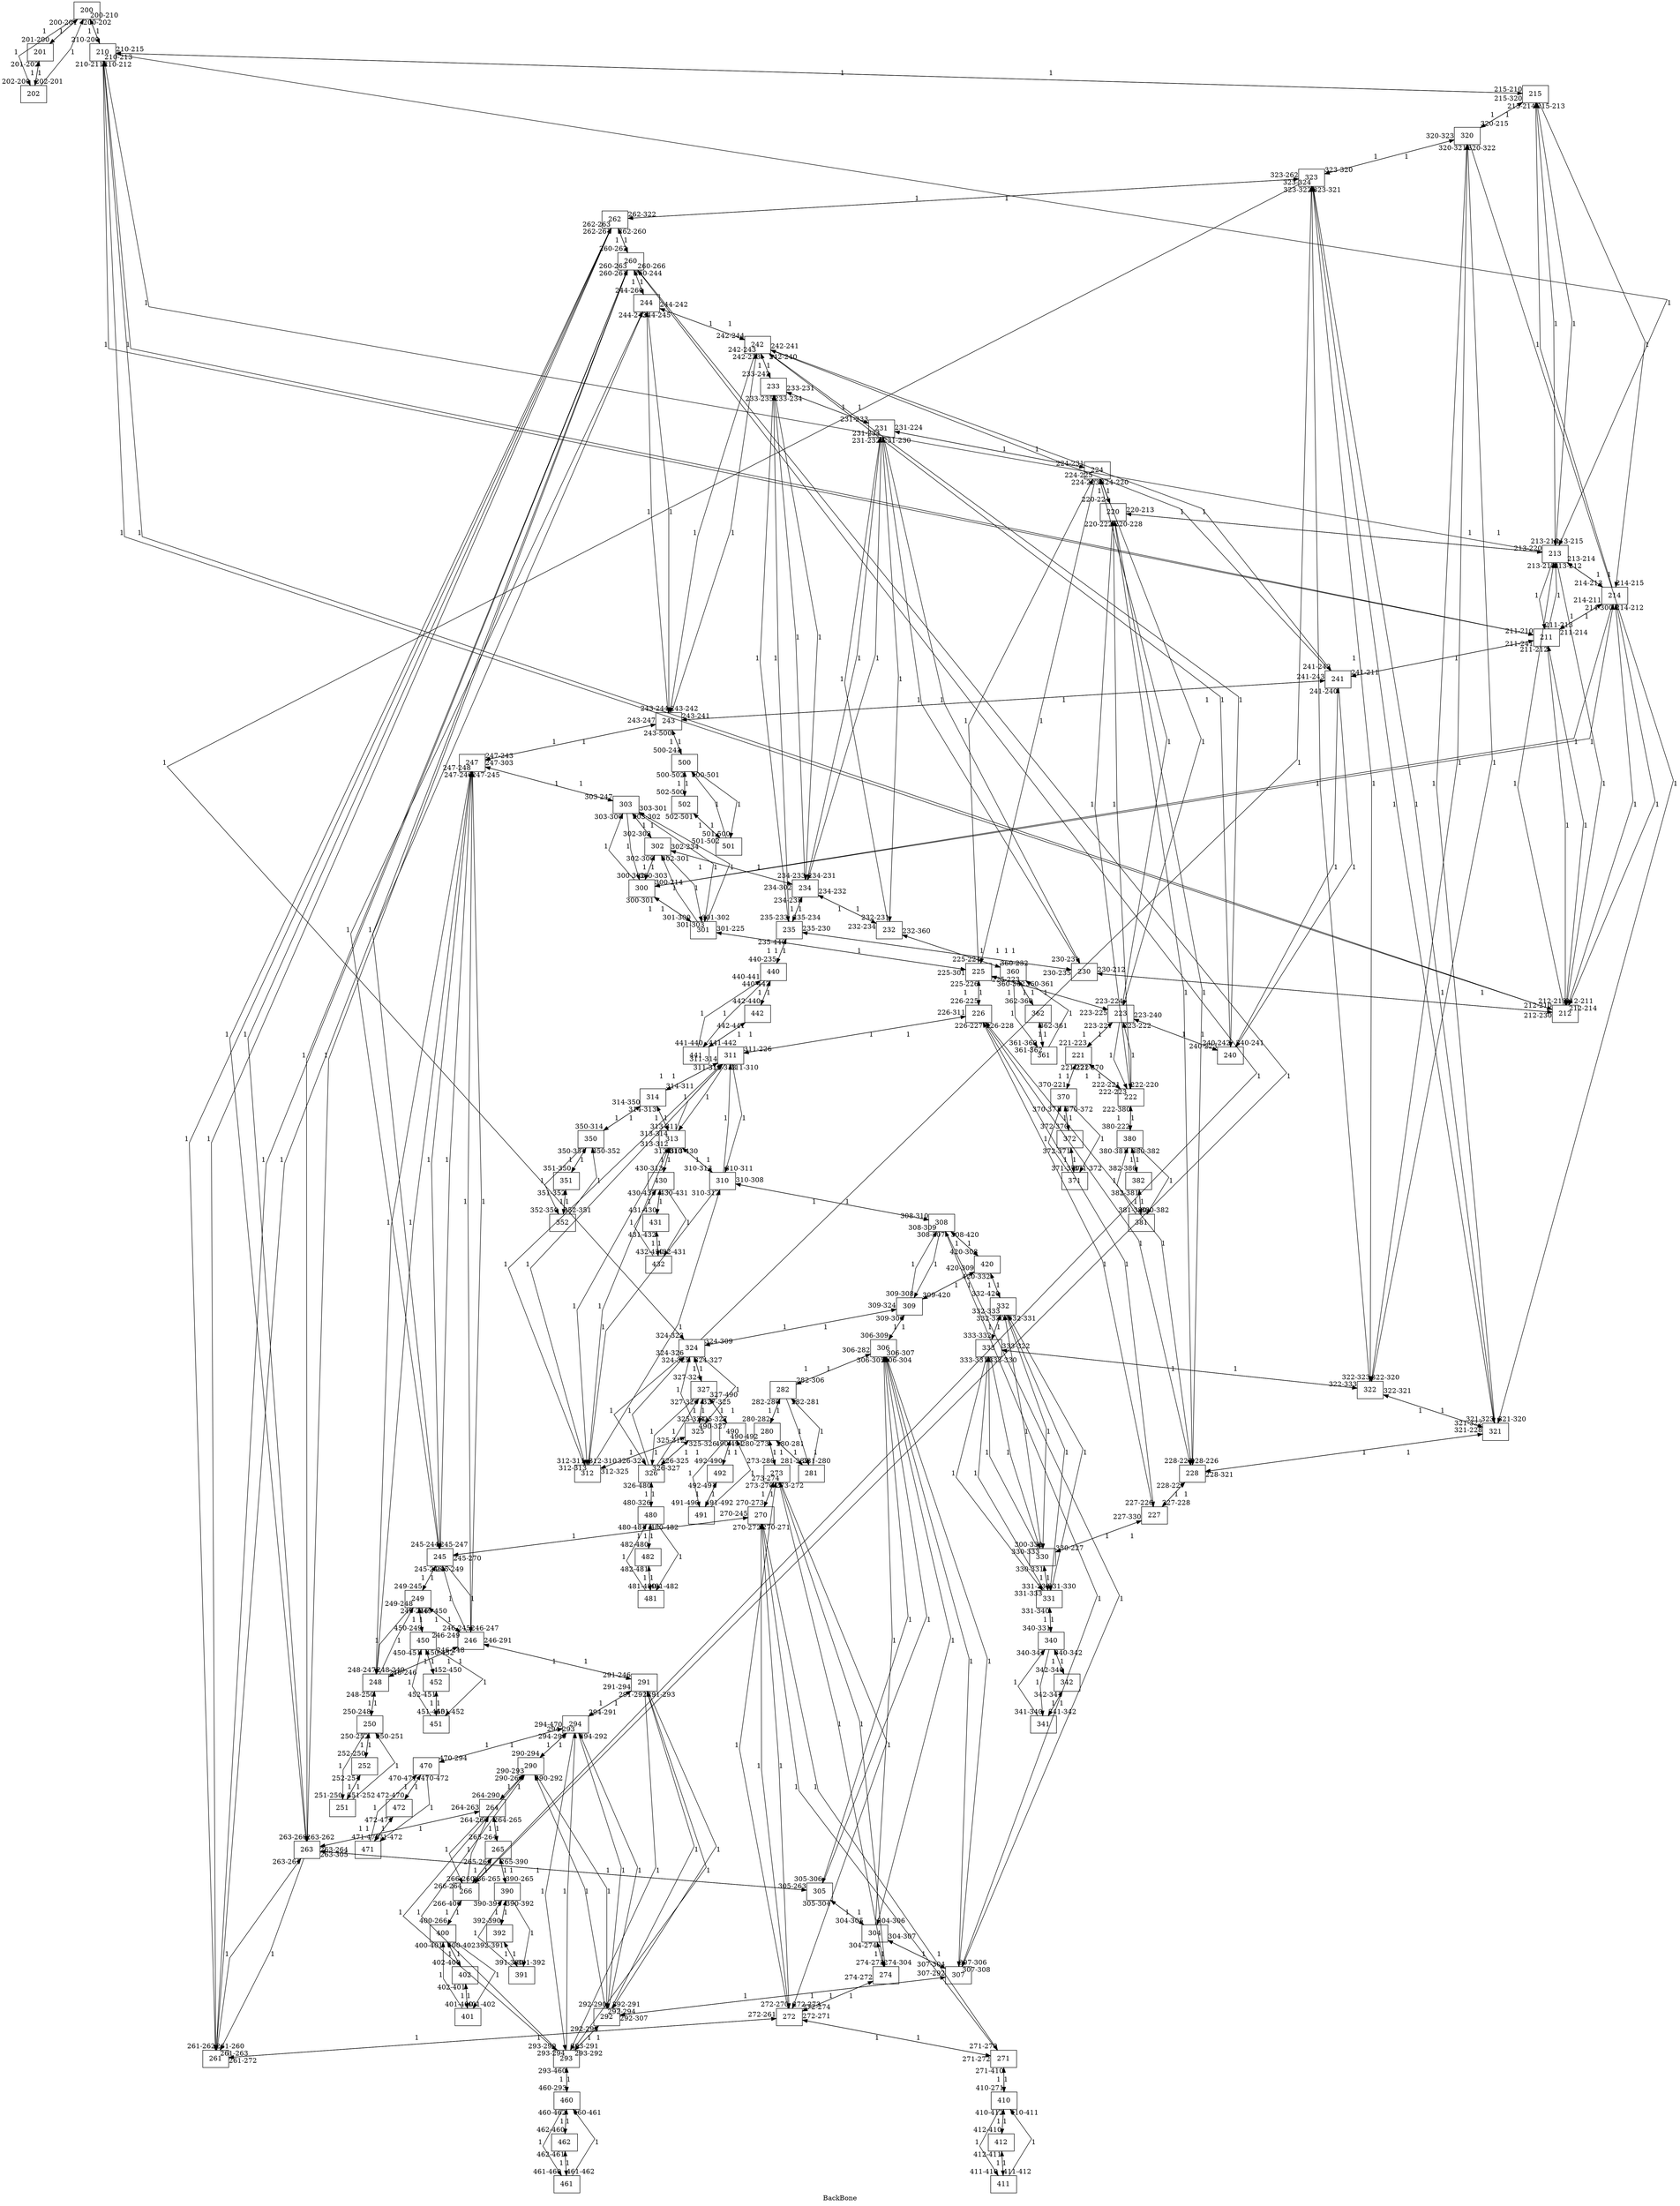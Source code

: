digraph Test {

	/*compound=true*/
	node [shape=box];
	edge [len=3];
	overlap = scale;
	splines = false;
	label = BackBone;
	//orientation = portrait;
	/*Instantiation of nodes, required to successfully calling .get_node_list() 		(pydot) */
	
	//Kiel
	200[group=V]; 201[group=A]; 202[group=A]; 
	//Hamburg
	210[group=V]; 211[group=A]; 212[group=A]; 213[group=A]; 214[group=A]; 215[group=A]; 
	//Hannover
	220[group=A]; 221[group=V]; 222[group=A]; 223[group=A]; 224[group=A]; 225[group=A]; 226[group=A]; 227[group=A]; 228[group=A]; 
	//Berlin
	230[group=A]; 231[group=V]; 232[group=A]; 233[group=A]; 234[group=A]; 235[group=A]; 
	//Leipzig
	240[group=A]; 241[group=V]; 242[group=A]; 243[group=A]; 244[group=A]; 245[group=A]; 246[group=A]; 247[group=A]; 248[group=A]; 249[group=A]; 
	//Dresden
	250[group=A]; 251[group=V]; 252[group=A]; 
	//München
	260[group=A]; 261[group=V]; 262[group=A]; 263[group=A]; 264[group=A]; 265[group=A]; 266[group=A]; 
	//Nürnberg
	270[group=A]; 271[group=V]; 272[group=A]; 273[group=A]; 274[group=A]; 
	//Ulm
	280[group=A]; 281[group=V]; 282[group=A];
	//Stuttgart
	290[group=A]; 291[group=V]; 292[group=A]; 293[group=A]; 294[group=A]; 
	//Frankfurt am Main
	300[group=A]; 301[group=V]; 302[group=A]; 303[group=A]; 
	420[group=A];// 421[group=A]; 242[group=A]; 
	//Köln
	310[group=A]; 311[group=V]; 312[group=A]; 
	//Essen
	320[group=A]; 321[group=V]; 322[group=A]; 323[group=A]; 324[group=A]; 325[group=A]; 326[group=A]; 327[group=A]; 
	//Bochum
	330[group=A]; 331[group=V]; 332[group=A]; 333[group=A]; 
	//Dortmund
	340[group=A]; 341[group=V]; 342[group=A];
	//Düsseldorf
	350[group=A]; 351[group=V]; 352[group=A]; 
	//Frankfurt/Oder
	360[group=A]; 361[group=V]; 362[group=A]; 
	//Wolfsburg
	370[group=A]; 371[group=V]; 372[group=A]; 
	//Magdeburg
	380[group=A]; 381[group=V]; 382[group=A]; 
	//Landshut
	390[group=A]; 391[group=V]; 392[group=A]; 
	//Augsburg
	400[group=A]; 401[group=V]; 402[group=A]; 
	//Regensburg
	410[group=A]; 411[group=V]; 412[group=A]; 
	//Bonn
	430[group=A]; 431[group=V]; 432[group=A]; 
	//Brandenburg
	440[group=A]; 441[group=V]; 442[group=A]; 
	//Chemnitz
	450[group=A]; 451[group=V]; 452[group=A]; 
	//LIL citys
	460[group=A]; 461[group=V]; 462[group=A]; 
	470[group=A]; 471[group=V]; 472[group=A]; 
	480[group=A]; 481[group=V]; 482[group=A]; 
	490[group=A]; 491[group=V]; 492[group=A]; 
	500[group=A]; 500[group=V]; 500[group=A]; 

	
//$%&	
	//Kiel
	200 -> 201	[label=1,headlabel="201-200" ,alias = 1,throughput=16,latency=4,delay=3,bandwidth = 10];
	200 -> 202	[label=1,headlabel="202-200" ,alias = 1,throughput=16,latency=4,delay=3,bandwidth = 10];
	200 -> 210	[label=1,headlabel="210-200" ,alias = 1,throughput=16,latency=4,delay=3,bandwidth = 10];
	201 -> 200	[label=1,headlabel="200-201" ,alias = 1,throughput=16,latency=4,delay=3,bandwidth = 10];
	201 -> 202	[label=1,headlabel="202-201" ,alias = 1,throughput=16,latency=4,delay=3,bandwidth = 10];
	202 -> 200	[label=1,headlabel="200-202" ,alias = 1,throughput=16,latency=4,delay=3,bandwidth = 10];
	202 -> 201	[label=1,headlabel="201-202" ,alias = 1,throughput=16,latency=4,delay=3,bandwidth = 10];
	
	//Hamburg
	210 -> 211	[label=1,headlabel="211-210" ,alias = 1,throughput=16,latency=4,delay=3,bandwidth = 10];
	210 -> 212	[label=1,headlabel="212-210" ,alias = 1,throughput=16,latency=4,delay=3,bandwidth = 10];
	210 -> 213	[label=1,headlabel="213-210" ,alias = 1,throughput=16,latency=4,delay=3,bandwidth = 10];
	210 -> 215	[label=1,headlabel="215-210" ,alias = 1,throughput=16,latency=4,delay=3,bandwidth = 10];
	210 -> 200	[label=1,headlabel="200-210" ,alias = 1,throughput=16,latency=4,delay=3,bandwidth = 10];
	211 -> 210	[label=1,headlabel="210-211" ,alias = 1,throughput=16,latency=4,delay=3,bandwidth = 10];
	211 -> 212	[label=1,headlabel="212-211" ,alias = 1,throughput=16,latency=4,delay=3,bandwidth = 10];
	211 -> 213	[label=1,headlabel="213-211" ,alias = 1,throughput=16,latency=4,delay=3,bandwidth = 10];
	211 -> 214	[label=1,headlabel="214-211" ,alias = 1,throughput=16,latency=4,delay=3,bandwidth = 10];
	211 -> 241 	[label=1,headlabel="241-211" ,alias = 1,throughput=16,latency=4,delay=3,bandwidth = 10];
	212 -> 210	[label=1,headlabel="210-212" ,alias = 1,throughput=16,latency=4,delay=3,bandwidth = 10];
	212 -> 211	[label=1,headlabel="211-212" ,alias = 1,throughput=16,latency=4,delay=3,bandwidth = 10];
	212 -> 213	[label=1,headlabel="213-212" ,alias = 1,throughput=16,latency=4,delay=3,bandwidth = 10];
	212 -> 214	[label=1,headlabel="214-212" ,alias = 1,throughput=16,latency=4,delay=3,bandwidth = 10];
	212 -> 230	[label=1,headlabel="230-212" ,alias = 1,throughput=16,latency=4,delay=3,bandwidth = 10];
	213 -> 210	[label=1,headlabel="210-213" ,alias = 1,throughput=16,latency=4,delay=3,bandwidth = 10];
	213 -> 211	[label=1,headlabel="211-213" ,alias = 1,throughput=16,latency=4,delay=3,bandwidth = 10];
	213 -> 212	[label=1,headlabel="212-213" ,alias = 1,throughput=16,latency=4,delay=3,bandwidth = 10];
	213 -> 214	[label=1,headlabel="214-213" ,alias = 1,throughput=16,latency=4,delay=3,bandwidth = 10];
	213 -> 215	[label=1,headlabel="215-213" ,alias = 1,throughput=16,latency=4,delay=3,bandwidth = 10];
	213 -> 220	[label=1,headlabel="220-213" ,alias = 1,throughput=16,latency=4,delay=3,bandwidth = 10];
	214 -> 211	[label=1,headlabel="211-214" ,alias = 1,throughput=16,latency=4,delay=3,bandwidth = 10];
	214 -> 212	[label=1,headlabel="212-214" ,alias = 1,throughput=16,latency=4,delay=3,bandwidth = 10];
	214 -> 213	[label=1,headlabel="213-214" ,alias = 1,throughput=16,latency=4,delay=3,bandwidth = 10];
	214 -> 215	[label=1,headlabel="215-214" ,alias = 1,throughput=16,latency=4,delay=3,bandwidth = 10];
	214 -> 300	[label=1,headlabel="300-214" ,alias = 1,throughput=16,latency=4,delay=3,bandwidth = 10];
	215 -> 210	[label=1,headlabel="210-215" ,alias = 1,throughput=16,latency=4,delay=3,bandwidth = 10];
	215 -> 213	[label=1,headlabel="213-215" ,alias = 1,throughput=16,latency=4,delay=3,bandwidth = 10];
	215 -> 214	[label=1,headlabel="214-215" ,alias = 1,throughput=16,latency=4,delay=3,bandwidth = 10];
	215 -> 320	[label=1,headlabel="320-215" ,alias = 1,throughput=16,latency=4,delay=3,bandwidth = 10];
	
	//Hannover
	220 -> 213	[label=1,headlabel="213-220" ,alias = 1,throughput=16,latency=4,delay=3,bandwidth = 10];
	220 -> 224	[label=1,headlabel="224-220" ,alias = 1,throughput=16,latency=4,delay=3,bandwidth = 10];
	220 -> 222	[label=1,headlabel="222-220" ,alias = 1,throughput=16,latency=4,delay=3,bandwidth = 10];
	220 -> 228	[label=1,headlabel="228-220" ,alias = 1,throughput=16,latency=4,delay=3,bandwidth = 10];
	221 -> 370	[label=1,headlabel="370-221" ,alias = 1,throughput=16,latency=4,delay=3,bandwidth = 10];
	221 -> 222	[label=1,headlabel="222-221" ,alias = 1,throughput=16,latency=4,delay=3,bandwidth = 10];
	221 -> 223	[label=1,headlabel="223-221" ,alias = 1,throughput=16,latency=4,delay=3,bandwidth = 10];
	222 -> 220	[label=1,headlabel="220-222" ,alias = 1,throughput=16,latency=4,delay=3,bandwidth = 10];
	222 -> 221	[label=1,headlabel="221-222" ,alias = 1,throughput=16,latency=4,delay=3,bandwidth = 10];
	222 -> 223	[label=1,headlabel="223-222" ,alias = 1,throughput=16,latency=4,delay=3,bandwidth = 10];
	222 -> 380	[label=1,headlabel="380-222" ,alias = 1,throughput=16,latency=4,delay=3,bandwidth = 10];
	223 -> 221	[label=1,headlabel="221-223" ,alias = 1,throughput=16,latency=4,delay=3,bandwidth = 10];
	223 -> 222	[label=1,headlabel="222-223" ,alias = 1,throughput=16,latency=4,delay=3,bandwidth = 10];
	223 -> 224	[label=1,headlabel="224-223" ,alias = 1,throughput=16,latency=4,delay=3,bandwidth = 10];
	223 -> 225	[label=1,headlabel="225-223" ,alias = 1,throughput=16,latency=4,delay=3,bandwidth = 10];
	223 -> 240	[label=1,headlabel="240-223" ,alias = 1,throughput=16,latency=4,delay=3,bandwidth = 10];
	224 -> 220	[label=1,headlabel="220-224" ,alias = 1,throughput=16,latency=4,delay=3,bandwidth = 10];
	224 -> 223	[label=1,headlabel="223-224" ,alias = 1,throughput=16,latency=4,delay=3,bandwidth = 10];
	224 -> 225	[label=1,headlabel="225-224" ,alias = 1,throughput=16,latency=4,delay=3,bandwidth = 10];
	224 -> 231	[label=1,headlabel="231-224" ,alias = 1,throughput=16,latency=4,delay=3,bandwidth = 10];
	225 -> 223	[label=1,headlabel="223-225" ,alias = 1,throughput=16,latency=4,delay=3,bandwidth = 10];
	225 -> 224	[label=1,headlabel="224-225" ,alias = 1,throughput=16,latency=4,delay=3,bandwidth = 10];
	225 -> 226	[label=1,headlabel="226-225" ,alias = 1,throughput=16,latency=4,delay=3,bandwidth = 10];
	225 -> 301	[label=1,headlabel="301-225" ,alias = 1,throughput=16,latency=4,delay=3,bandwidth = 10];
	226 -> 225	[label=1,headlabel="225-226" ,alias = 1,throughput=16,latency=4,delay=3,bandwidth = 10];
	226 -> 311	[label=1,headlabel="311-226" ,alias = 1,throughput=16,latency=4,delay=3,bandwidth = 10];
	226 -> 227	[label=1,headlabel="227-226" ,alias = 1,throughput=16,latency=4,delay=3,bandwidth = 10];
	226 -> 228	[label=1,headlabel="228-226" ,alias = 1,throughput=16,latency=4,delay=3,bandwidth = 10];
	227 -> 330	[label=1,headlabel="330-227" ,alias = 1,throughput=16,latency=4,delay=3,bandwidth = 10];
	227 -> 226	[label=1,headlabel="226-227" ,alias = 1,throughput=16,latency=4,delay=3,bandwidth = 10];
	227 -> 228	[label=1,headlabel="228-227" ,alias = 1,throughput=16,latency=4,delay=3,bandwidth = 10];
	228 -> 321	[label=1,headlabel="321-228" ,alias = 1,throughput=16,latency=4,delay=3,bandwidth = 10];
	228 -> 220	[label=1,headlabel="220-228" ,alias = 1,throughput=16,latency=4,delay=3,bandwidth = 10];
	228 -> 226	[label=1,headlabel="226-228" ,alias = 1,throughput=16,latency=4,delay=3,bandwidth = 10];
	228 -> 227	[label=1,headlabel="227-228" ,alias = 1,throughput=16,latency=4,delay=3,bandwidth = 10];
	
	//BERLIN
	230 -> 212	[label=1,headlabel="212-230" ,alias = 1,throughput=16,latency=4,delay=3,bandwidth = 10];
	230 -> 231	[label=1,headlabel="231-230" ,alias = 1,throughput=16,latency=4,delay=3,bandwidth = 10];
	230 -> 235	[label=1,headlabel="235-230" ,alias = 1,throughput=16,latency=4,delay=3,bandwidth = 10];
	231 -> 224	[label=1,headlabel="224-231" ,alias = 1,throughput=16,latency=4,delay=3,bandwidth = 10];
	231 -> 230	[label=1,headlabel="230-231" ,alias = 1,throughput=16,latency=4,delay=3,bandwidth = 10];
	231 -> 232	[label=1,headlabel="232-231" ,alias = 1,throughput=16,latency=4,delay=3,bandwidth = 10];
	231 -> 233	[label=1,headlabel="233-231" ,alias = 1,throughput=16,latency=4,delay=3,bandwidth = 10];
	231 -> 234	[label=1,headlabel="234-231" ,alias = 1,throughput=16,latency=4,delay=3,bandwidth = 10];
	232 -> 360	[label=1,headlabel="360-232" ,alias = 1,throughput=16,latency=4,delay=3,bandwidth = 10];
	232 -> 231	[label=1,headlabel="231-232" ,alias = 1,throughput=16,latency=4,delay=3,bandwidth = 10];
	232 -> 234	[label=1,headlabel="234-232" ,alias = 1,throughput=16,latency=4,delay=3,bandwidth = 10];
	233 -> 242	[label=1,headlabel="242-233" ,alias = 1,throughput=16,latency=4,delay=3,bandwidth = 10];
	233 -> 231	[label=1,headlabel="231-233" ,alias = 1,throughput=16,latency=4,delay=3,bandwidth = 10];
	233 -> 234	[label=1,headlabel="234-233" ,alias = 1,throughput=16,latency=4,delay=3,bandwidth = 10];
	233 -> 235	[label=1,headlabel="235-233" ,alias = 1,throughput=16,latency=4,delay=3,bandwidth = 10];
	234 -> 302	[label=1,headlabel="302-234" ,alias = 1,throughput=16,latency=4,delay=3,bandwidth = 10];
	234 -> 231	[label=1,headlabel="231-234" ,alias = 1,throughput=16,latency=4,delay=3,bandwidth = 10];
	234 -> 232	[label=1,headlabel="232-234" ,alias = 1,throughput=16,latency=4,delay=3,bandwidth = 10];
	234 -> 233	[label=1,headlabel="233-234" ,alias = 1,throughput=16,latency=4,delay=3,bandwidth = 10];
	234 -> 235	[label=1,headlabel="235-234" ,alias = 1,throughput=16,latency=4,delay=3,bandwidth = 10];
	235 -> 440	[label=1,headlabel="440-235" ,alias = 1,throughput=16,latency=4,delay=3,bandwidth = 10];
	235 -> 230	[label=1,headlabel="230-235" ,alias = 1,throughput=16,latency=4,delay=3,bandwidth = 10];
	235 -> 233	[label=1,headlabel="233-235" ,alias = 1,throughput=16,latency=4,delay=3,bandwidth = 10];
	235 -> 234	[label=1,headlabel="234-235" ,alias = 1,throughput=16,latency=4,delay=3,bandwidth = 10];
	
	//Leipzig
	240 -> 223	[label=1,headlabel="223-240" ,alias = 1,throughput=16,latency=4,delay=3,bandwidth = 10];
	240 -> 241	[label=1,headlabel="241-240" ,alias = 1,throughput=16,latency=4,delay=3,bandwidth = 10];
	240 -> 242	[label=1,headlabel="242-240" ,alias = 1,throughput=16,latency=4,delay=3,bandwidth = 10];
	241 -> 211	[label=1,headlabel="211-241" ,alias = 1,throughput=16,latency=4,delay=3,bandwidth = 10];
	241 -> 240	[label=1,headlabel="240-241" ,alias = 1,throughput=16,latency=4,delay=3,bandwidth = 10];
	241 -> 242	[label=1,headlabel="242-241" ,alias = 1,throughput=16,latency=4,delay=3,bandwidth = 10];
	241 -> 243 	[label=1,headlabel="243-241" ,alias = 1,throughput=16,latency=4,delay=3,bandwidth = 10];
	242 -> 233	[label=1,headlabel="233-242" ,alias = 1,throughput=16,latency=4,delay=3,bandwidth = 10];
	242 -> 240	[label=1,headlabel="240-242" ,alias = 1,throughput=16,latency=4,delay=3,bandwidth = 10];
	242 -> 241	[label=1,headlabel="241-242" ,alias = 1,throughput=16,latency=4,delay=3,bandwidth = 10];
	242 -> 243	[label=1,headlabel="243-242" ,alias = 1,throughput=16,latency=4,delay=3,bandwidth = 10];
	242 -> 244	[label=1,headlabel="244-242" ,alias = 1,throughput=16,latency=4,delay=3,bandwidth = 10];
	243 -> 500	[label=1,headlabel="500-243" ,alias = 1,throughput=16,latency=4,delay=3,bandwidth = 10];
	243 -> 241	[label=1,headlabel="241-243" ,alias = 1,throughput=16,latency=4,delay=3,bandwidth = 10];
	243 -> 242	[label=1,headlabel="242-243" ,alias = 1,throughput=16,latency=4,delay=3,bandwidth = 10];
	243 -> 244	[label=1,headlabel="244-243" ,alias = 1,throughput=16,latency=4,delay=3,bandwidth = 10];
	243 -> 247	[label=1,headlabel="247-243" ,alias = 1,throughput=16,latency=4,delay=3,bandwidth = 10];
	244 -> 242	[label=1,headlabel="242-244" ,alias = 1,throughput=16,latency=4,delay=3,bandwidth = 10];
	244 -> 243	[label=1,headlabel="243-244" ,alias = 1,throughput=16,latency=4,delay=3,bandwidth = 10];
	244 -> 245	[label=1,headlabel="245-244" ,alias = 1,throughput=16,latency=4,delay=3,bandwidth = 10];
	244 -> 260	[label=1,headlabel="260-244" ,alias = 1,throughput=16,latency=4,delay=3,bandwidth = 10];
	245 -> 244	[label=1,headlabel="244-245" ,alias = 1,throughput=16,latency=4,delay=3,bandwidth = 10];
	245 -> 246	[label=1,headlabel="246-245" ,alias = 1,throughput=16,latency=4,delay=3,bandwidth = 10];
	245 -> 247	[label=1,headlabel="247-245" ,alias = 1,throughput=16,latency=4,delay=3,bandwidth = 10];
	245 -> 249	[label=1,headlabel="249-245" ,alias = 1,throughput=16,latency=4,delay=3,bandwidth = 10];
	245 -> 270	[label=1,headlabel="270-245" ,alias = 1,throughput=16,latency=4,delay=3,bandwidth = 10];
	246 -> 291	[label=1,headlabel="291-246" ,alias = 1,throughput=16,latency=4,delay=3,bandwidth = 10];
	246 -> 245	[label=1,headlabel="245-246" ,alias = 1,throughput=16,latency=4,delay=3,bandwidth = 10];
	246 -> 247	[label=1,headlabel="247-246" ,alias = 1,throughput=16,latency=4,delay=3,bandwidth = 10];
	246 -> 248	[label=1,headlabel="248-246" ,alias = 1,throughput=16,latency=4,delay=3,bandwidth = 10];
	246 -> 249	[label=1,headlabel="249-246" ,alias = 1,throughput=16,latency=4,delay=3,bandwidth = 10];
	247 -> 303	[label=1,headlabel="303-247" ,alias = 1,throughput=16,latency=4,delay=3,bandwidth = 10];
	247 -> 243	[label=1,headlabel="243-247" ,alias = 1,throughput=16,latency=4,delay=3,bandwidth = 10];
	247 -> 245	[label=1,headlabel="245-247" ,alias = 1,throughput=16,latency=4,delay=3,bandwidth = 10];
	247 -> 246	[label=1,headlabel="246-247" ,alias = 1,throughput=16,latency=4,delay=3,bandwidth = 10];
	247 -> 248	[label=1,headlabel="248-247" ,alias = 1,throughput=16,latency=4,delay=3,bandwidth = 10];
	248 -> 250	[label=1,headlabel="250-248" ,alias = 1,throughput=16,latency=4,delay=3,bandwidth = 10];
	248 -> 246	[label=1,headlabel="246-248" ,alias = 1,throughput=16,latency=4,delay=3,bandwidth = 10];
	248 -> 247	[label=1,headlabel="247-248" ,alias = 1,throughput=16,latency=4,delay=3,bandwidth = 10];
	248 -> 249	[label=1,headlabel="249-248" ,alias = 1,throughput=16,latency=4,delay=3,bandwidth = 10];
	249 -> 450	[label=1,headlabel="450-249" ,alias = 1,throughput=16,latency=4,delay=3,bandwidth = 10];
	249 -> 245	[label=1,headlabel="245-249" ,alias = 1,throughput=16,latency=4,delay=3,bandwidth = 10];
	249 -> 246	[label=1,headlabel="246-249" ,alias = 1,throughput=16,latency=4,delay=3,bandwidth = 10];
	249 -> 248	[label=1,headlabel="248-249" ,alias = 1,throughput=16,latency=4,delay=3,bandwidth = 10];
	
	//Dresden
	250 -> 248	[label=1,headlabel="248-250" ,alias = 1,throughput=16,latency=4,delay=3,bandwidth = 10];
	250 -> 251	[label=1,headlabel="251-250" ,alias = 1,throughput=16,latency=4,delay=3,bandwidth = 10];
	250 -> 252	[label=1,headlabel="252-250" ,alias = 1,throughput=16,latency=4,delay=3,bandwidth = 10];
	251 -> 250	[label=1,headlabel="250-251" ,alias = 1,throughput=16,latency=4,delay=3,bandwidth = 10];
	251 -> 252	[label=1,headlabel="252-251" ,alias = 1,throughput=16,latency=4,delay=3,bandwidth = 10];
	252 -> 250	[label=1,headlabel="250-252" ,alias = 1,throughput=16,latency=4,delay=3,bandwidth = 10];
	252 -> 251	[label=1,headlabel="251-252" ,alias = 1,throughput=16,latency=4,delay=3,bandwidth = 10];
	
	//München
	260 -> 244	[label=1,headlabel="244-260" ,alias = 1,throughput=16,latency=4,delay=3,bandwidth = 10];
	260 -> 266	[label=1,headlabel="266-260" ,alias = 1,throughput=16,latency=4,delay=3,bandwidth = 10];
	260 -> 261	[label=1,headlabel="261-260" ,alias = 1,throughput=16,latency=4,delay=3,bandwidth = 10];
	260 -> 262	[label=1,headlabel="262-260" ,alias = 1,throughput=16,latency=4,delay=3,bandwidth = 10];
	260 -> 263	[label=1,headlabel="263-260" ,alias = 1,throughput=16,latency=4,delay=3,bandwidth = 10];
	261 -> 272	[label=1,headlabel="272-261" ,alias = 1,throughput=16,latency=4,delay=3,bandwidth = 10];
	261 -> 260	[label=1,headlabel="260-261" ,alias = 1,throughput=16,latency=4,delay=3,bandwidth = 10];
	261 -> 262	[label=1,headlabel="262-261" ,alias = 1,throughput=16,latency=4,delay=3,bandwidth = 10];
	261 -> 263	[label=1,headlabel="263-261" ,alias = 1,throughput=16,latency=4,delay=3,bandwidth = 10];
	262 -> 323	[label=1,headlabel="323-262" ,alias = 1,throughput=16,latency=4,delay=3,bandwidth = 10];
	262 -> 260	[label=1,headlabel="260-262" ,alias = 1,throughput=16,latency=4,delay=3,bandwidth = 10];
	262 -> 261	[label=1,headlabel="261-262" ,alias = 1,throughput=16,latency=4,delay=3,bandwidth = 10];
	262 -> 263	[label=1,headlabel="263-262" ,alias = 1,throughput=16,latency=4,delay=3,bandwidth = 10];
	263 -> 305	[label=1,headlabel="305-263" ,alias = 1,throughput=16,latency=4,delay=3,bandwidth = 10];
	263 -> 260	[label=1,headlabel="260-263" ,alias = 1,throughput=16,latency=4,delay=3,bandwidth = 10];
	263 -> 261	[label=1,headlabel="261-263" ,alias = 1,throughput=16,latency=4,delay=3,bandwidth = 10];
	263 -> 262	[label=1,headlabel="262-263" ,alias = 1,throughput=16,latency=4,delay=3,bandwidth = 10];
	263 -> 264	[label=1,headlabel="264-263" ,alias = 1,throughput=16,latency=4,delay=3,bandwidth = 10];
	264 -> 290	[label=1,headlabel="290-264" ,alias = 1,throughput=16,latency=4,delay=3,bandwidth = 10];
	264 -> 263	[label=1,headlabel="263-264" ,alias = 1,throughput=16,latency=4,delay=3,bandwidth = 10];
	264 -> 265	[label=1,headlabel="265-264" ,alias = 1,throughput=16,latency=4,delay=3,bandwidth = 10];
	264 -> 266	[label=1,headlabel="266-264" ,alias = 1,throughput=16,latency=4,delay=3,bandwidth = 10];
	265 -> 390	[label=1,headlabel="390-265" ,alias = 1,throughput=16,latency=4,delay=3,bandwidth = 10];
	265 -> 264	[label=1,headlabel="264-265" ,alias = 1,throughput=16,latency=4,delay=3,bandwidth = 10];
	265 -> 266	[label=1,headlabel="266-265" ,alias = 1,throughput=16,latency=4,delay=3,bandwidth = 10];
	266 -> 400	[label=1,headlabel="400-266" ,alias = 1,throughput=16,latency=4,delay=3,bandwidth = 10];
	266 -> 260	[label=1,headlabel="260-266" ,alias = 1,throughput=16,latency=4,delay=3,bandwidth = 10];
	266 -> 264	[label=1,headlabel="264-266" ,alias = 1,throughput=16,latency=4,delay=3,bandwidth = 10];
	266 -> 265	[label=1,headlabel="265-266" ,alias = 1,throughput=16,latency=4,delay=3,bandwidth = 10];
	
	//Nürnberg
	270 -> 245	[label=1,headlabel="245-270" ,alias = 1,throughput=16,latency=4,delay=3,bandwidth = 10];
	270 -> 271	[label=1,headlabel="271-270" ,alias = 1,throughput=16,latency=4,delay=3,bandwidth = 10];
	270 -> 272	[label=1,headlabel="272-270" ,alias = 1,throughput=16,latency=4,delay=3,bandwidth = 10];
	270 -> 273	[label=1,headlabel="273-270" ,alias = 1,throughput=16,latency=4,delay=3,bandwidth = 10];
	271 -> 410	[label=1,headlabel="410-271" ,alias = 1,throughput=16,latency=4,delay=3,bandwidth = 10];
	271 -> 270	[label=1,headlabel="270-271" ,alias = 1,throughput=16,latency=4,delay=3,bandwidth = 10];
	271 -> 272	[label=1,headlabel="272-271" ,alias = 1,throughput=16,latency=4,delay=3,bandwidth = 10];
	272 -> 261	[label=1,headlabel="261-272" ,alias = 1,throughput=16,latency=4,delay=3,bandwidth = 10];
	272 -> 270	[label=1,headlabel="270-272" ,alias = 1,throughput=16,latency=4,delay=3,bandwidth = 10];
	272 -> 271	[label=1,headlabel="271-272" ,alias = 1,throughput=16,latency=4,delay=3,bandwidth = 10];
	272 -> 273	[label=1,headlabel="273-272" ,alias = 1,throughput=16,latency=4,delay=3,bandwidth = 10];
	272 -> 274	[label=1,headlabel="274-272" ,alias = 1,throughput=16,latency=4,delay=3,bandwidth = 10];
	273 -> 280	[label=1,headlabel="280-273" ,alias = 1,throughput=16,latency=4,delay=3,bandwidth = 10];
	273 -> 270	[label=1,headlabel="270-273" ,alias = 1,throughput=16,latency=4,delay=3,bandwidth = 10];
	273 -> 272	[label=1,headlabel="272-273" ,alias = 1,throughput=16,latency=4,delay=3,bandwidth = 10];
	273 -> 274	[label=1,headlabel="274-273" ,alias = 1,throughput=16,latency=4,delay=3,bandwidth = 10];
	274 -> 304	[label=1,headlabel="304-274" ,alias = 1,throughput=16,latency=4,delay=3,bandwidth = 10];
	274 -> 272	[label=1,headlabel="272-274" ,alias = 1,throughput=16,latency=4,delay=3,bandwidth = 10];
	274 -> 273	[label=1,headlabel="273-274" ,alias = 1,throughput=16,latency=4,delay=3,bandwidth = 10];
	
	//Ulm
	280 -> 273	[label=1,headlabel="273-280" ,alias = 1,throughput=16,latency=4,delay=3,bandwidth = 10];
	280 -> 281	[label=1,headlabel="281-280" ,alias = 1,throughput=16,latency=4,delay=3,bandwidth = 10];
	280 -> 282	[label=1,headlabel="282-280" ,alias = 1,throughput=16,latency=4,delay=3,bandwidth = 10];
	281 -> 280	[label=1,headlabel="280-281" ,alias = 1,throughput=16,latency=4,delay=3,bandwidth = 10];
	281 -> 282	[label=1,headlabel="282-281" ,alias = 1,throughput=16,latency=4,delay=3,bandwidth = 10];
	282 -> 280	[label=1,headlabel="280-282" ,alias = 1,throughput=16,latency=4,delay=3,bandwidth = 10];
	282 -> 281	[label=1,headlabel="281-282" ,alias = 1,throughput=16,latency=4,delay=3,bandwidth = 10];
	282 -> 306	[label=1,headlabel="306-282" ,alias = 1,throughput=16,latency=4,delay=3,bandwidth = 10];
	
	//Stuttgart
	290 -> 292	[label=1,headlabel="292-290" ,alias = 1,throughput=16,latency=4,delay=3,bandwidth = 10];
	290 -> 293	[label=1,headlabel="293-290" ,alias = 1,throughput=16,latency=4,delay=3,bandwidth = 10];
	290 -> 294	[label=1,headlabel="294-290" ,alias = 1,throughput=16,latency=4,delay=3,bandwidth = 10];
	290 -> 264	[label=1,headlabel="264-290" ,alias = 1,throughput=16,latency=4,delay=3,bandwidth = 10];
	291 -> 292	[label=1,headlabel="292-291" ,alias = 1,throughput=16,latency=4,delay=3,bandwidth = 10];
	291 -> 293	[label=1,headlabel="293-291" ,alias = 1,throughput=16,latency=4,delay=3,bandwidth = 10];
	291 -> 294	[label=1,headlabel="294-291" ,alias = 1,throughput=16,latency=4,delay=3,bandwidth = 10];
	291 -> 246	[label=1,headlabel="246-291" ,alias = 1,throughput=16,latency=4,delay=3,bandwidth = 10];
	292 -> 290	[label=1,headlabel="290-292" ,alias = 1,throughput=16,latency=4,delay=3,bandwidth = 10];
	292 -> 291	[label=1,headlabel="291-292" ,alias = 1,throughput=16,latency=4,delay=3,bandwidth = 10];
	292 -> 293	[label=1,headlabel="293-292" ,alias = 1,throughput=16,latency=4,delay=3,bandwidth = 10];
	292 -> 294	[label=1,headlabel="294-292" ,alias = 1,throughput=16,latency=4,delay=3,bandwidth = 10];
	292 -> 307	[label=1,headlabel="307-292" ,alias = 1,throughput=16,latency=4,delay=3,bandwidth = 10];
	293 -> 290	[label=1,headlabel="290-293" ,alias = 1,throughput=16,latency=4,delay=3,bandwidth = 10];
	293 -> 291	[label=1,headlabel="291-293" ,alias = 1,throughput=16,latency=4,delay=3,bandwidth = 10];
	293 -> 292	[label=1,headlabel="292-293" ,alias = 1,throughput=16,latency=4,delay=3,bandwidth = 10];
	293 -> 294	[label=1,headlabel="294-293" ,alias = 1,throughput=16,latency=4,delay=3,bandwidth = 10];
	293 -> 460	[label=1,headlabel="460-293" ,alias = 1,throughput=16,latency=4,delay=3,bandwidth = 10];
	294 -> 290	[label=1,headlabel="290-294" ,alias = 1,throughput=16,latency=4,delay=3,bandwidth = 10];
	294 -> 291	[label=1,headlabel="291-294" ,alias = 1,throughput=16,latency=4,delay=3,bandwidth = 10];
	294 -> 292	[label=1,headlabel="292-294" ,alias = 1,throughput=16,latency=4,delay=3,bandwidth = 10];
	294 -> 293	[label=1,headlabel="293-294" ,alias = 1,throughput=16,latency=4,delay=3,bandwidth = 10];
	294 -> 470	[label=1,headlabel="470-294" ,alias = 1,throughput=16,latency=4,delay=3,bandwidth = 10];
	
	//Frankfurt am Main
	300 -> 214	[label=1,headlabel="214-300" ,alias = 1,throughput=16,latency=4,delay=3,bandwidth = 10];
	300 -> 301	[label=1,headlabel="301-300" ,alias = 1,throughput=16,latency=4,delay=3,bandwidth = 10];
	300 -> 302	[label=1,headlabel="302-300" ,alias = 1,throughput=16,latency=4,delay=3,bandwidth = 10];
	300 -> 303	[label=1,headlabel="303-300" ,alias = 1,throughput=16,latency=4,delay=3,bandwidth = 10];
	301 -> 225	[label=1,headlabel="225-301" ,alias = 1,throughput=16,latency=4,delay=3,bandwidth = 10];
	301 -> 300	[label=1,headlabel="300-301" ,alias = 1,throughput=16,latency=4,delay=3,bandwidth = 10];
	301 -> 302	[label=1,headlabel="302-301" ,alias = 1,throughput=16,latency=4,delay=3,bandwidth = 10];
	301 -> 303	[label=1,headlabel="303-301" ,alias = 1,throughput=16,latency=4,delay=3,bandwidth = 10];
	302 -> 234	[label=1,headlabel="234-302" ,alias = 1,throughput=16,latency=4,delay=3,bandwidth = 10];
	302 -> 300	[label=1,headlabel="300-302" ,alias = 1,throughput=16,latency=4,delay=3,bandwidth = 10];
	302 -> 301	[label=1,headlabel="301-302" ,alias = 1,throughput=16,latency=4,delay=3,bandwidth = 10];
	302 -> 303	[label=1,headlabel="303-302" ,alias = 1,throughput=16,latency=4,delay=3,bandwidth = 10];
	303 -> 247	[label=1,headlabel="247-303" ,alias = 1,throughput=16,latency=4,delay=3,bandwidth = 10];
	303 -> 300	[label=1,headlabel="300-303" ,alias = 1,throughput=16,latency=4,delay=3,bandwidth = 10];
	303 -> 301	[label=1,headlabel="301-303" ,alias = 1,throughput=16,latency=4,delay=3,bandwidth = 10];
	303 -> 302	[label=1,headlabel="302-303" ,alias = 1,throughput=16,latency=4,delay=3,bandwidth = 10];

	
	304 -> 274	[label=1,headlabel="274-304" ,alias = 1,throughput=16,latency=4,delay=3,bandwidth = 10];
	304 -> 305	[label=1,headlabel="305-304" ,alias = 1,throughput=16,latency=4,delay=3,bandwidth = 10];
	304 -> 306	[label=1,headlabel="306-304" ,alias = 1,throughput=16,latency=4,delay=3,bandwidth = 10];
	304 -> 307	[label=1,headlabel="307-304" ,alias = 1,throughput=16,latency=4,delay=3,bandwidth = 10];
	305 -> 263	[label=1,headlabel="263-305" ,alias = 1,throughput=16,latency=4,delay=3,bandwidth = 10];
	305 -> 304	[label=1,headlabel="304-305" ,alias = 1,throughput=16,latency=4,delay=3,bandwidth = 10];
	305 -> 306	[label=1,headlabel="306-305" ,alias = 1,throughput=16,latency=4,delay=3,bandwidth = 10];
	306 -> 282	[label=1,headlabel="282-306" ,alias = 1,throughput=16,latency=4,delay=3,bandwidth = 10];
	306 -> 304	[label=1,headlabel="304-306" ,alias = 1,throughput=16,latency=4,delay=3,bandwidth = 10];
	306 -> 305	[label=1,headlabel="305-306" ,alias = 1,throughput=16,latency=4,delay=3,bandwidth = 10];
	306 -> 307	[label=1,headlabel="307-306" ,alias = 1,throughput=16,latency=4,delay=3,bandwidth = 10];
	306 -> 309	[label=1,headlabel="309-306" ,alias = 1,throughput=16,latency=4,delay=3,bandwidth = 10];
	307 -> 292	[label=1,headlabel="292-307" ,alias = 1,throughput=16,latency=4,delay=3,bandwidth = 10];
	307 -> 304	[label=1,headlabel="304-307" ,alias = 1,throughput=16,latency=4,delay=3,bandwidth = 10];
	307 -> 306	[label=1,headlabel="306-307" ,alias = 1,throughput=16,latency=4,delay=3,bandwidth = 10];
	307 -> 308 	[label=1,headlabel="308-307" ,alias = 1,throughput=16,latency=4,delay=3,bandwidth = 10];
	
	308 -> 307	[label=1,headlabel="307-308" ,alias = 1,throughput=16,latency=4,delay=3,bandwidth = 10];
	308 -> 310	[label=1,headlabel="310-308" ,alias = 1,throughput=16,latency=4,delay=3,bandwidth = 10];
	308 -> 309	[label=1,headlabel="309-308" ,alias = 1,throughput=16,latency=4,delay=3,bandwidth = 10];
	308 -> 420	[label=1,headlabel="420-308" ,alias = 1,throughput=16,latency=4,delay=3,bandwidth = 10];
	309 -> 324	[label=1,headlabel="324-309" ,alias = 1,throughput=16,latency=4,delay=3,bandwidth = 10];
	309 -> 306	[label=1,headlabel="306-309" ,alias = 1,throughput=16,latency=4,delay=3,bandwidth = 10];
	309 -> 308	[label=1,headlabel="308-309" ,alias = 1,throughput=16,latency=4,delay=3,bandwidth = 10];
	309 -> 420	[label=1,headlabel="420-309" ,alias = 1,throughput=16,latency=4,delay=3,bandwidth = 10];
	420 -> 332	[label=1,headlabel="332-420" ,alias = 1,throughput=16,latency=4,delay=3,bandwidth = 10];
	420 -> 308	[label=1,headlabel="308-420" ,alias = 1,throughput=16,latency=4,delay=3,bandwidth = 10];
	420 -> 309	[label=1,headlabel="309-420" ,alias = 1,throughput=16,latency=4,delay=3,bandwidth = 10];
	
	//Köln
	310 -> 308	[label=1,headlabel="308-310" ,alias = 1,throughput=16,latency=4,delay=3,bandwidth = 10];
	310 -> 311	[label=1,headlabel="311-310" ,alias = 1,throughput=16,latency=4,delay=3,bandwidth = 10];
	310 -> 312	[label=1,headlabel="312-310" ,alias = 1,throughput=16,latency=4,delay=3,bandwidth = 10];
	310 -> 313	[label=1,headlabel="313-310" ,alias = 1,throughput=16,latency=4,delay=3,bandwidth = 10];
	311 -> 226	[label=1,headlabel="226-311" ,alias = 1,throughput=16,latency=4,delay=3,bandwidth = 10];
	311 -> 310	[label=1,headlabel="310-311" ,alias = 1,throughput=16,latency=4,delay=3,bandwidth = 10];
	311 -> 312	[label=1,headlabel="312-311" ,alias = 1,throughput=16,latency=4,delay=3,bandwidth = 10];
	311 -> 313	[label=1,headlabel="313-311" ,alias = 1,throughput=16,latency=4,delay=3,bandwidth = 10];
	311 -> 314	[label=1,headlabel="314-311" ,alias = 1,throughput=16,latency=4,delay=3,bandwidth = 10];
	312 -> 325	[label=1,headlabel="325-312" ,alias = 1,throughput=16,latency=4,delay=3,bandwidth = 10];
	312 -> 310	[label=1,headlabel="310-312" ,alias = 1,throughput=16,latency=4,delay=3,bandwidth = 10];
	312 -> 311	[label=1,headlabel="311-312" ,alias = 1,throughput=16,latency=4,delay=3,bandwidth = 10];
	312 -> 313	[label=1,headlabel="313-312" ,alias = 1,throughput=16,latency=4,delay=3,bandwidth = 10];
	313 -> 430	[label=1,headlabel="430-313" ,alias = 1,throughput=16,latency=4,delay=3,bandwidth = 10];
	313 -> 310	[label=1,headlabel="310-313" ,alias = 1,throughput=16,latency=4,delay=3,bandwidth = 10];
	313 -> 311	[label=1,headlabel="311-313" ,alias = 1,throughput=16,latency=4,delay=3,bandwidth = 10];
	313 -> 312	[label=1,headlabel="312-313" ,alias = 1,throughput=16,latency=4,delay=3,bandwidth = 10];
	313 -> 314	[label=1,headlabel="314-313" ,alias = 1,throughput=16,latency=4,delay=3,bandwidth = 10];
	314 -> 350	[label=1,headlabel="350-314" ,alias = 1,throughput=16,latency=4,delay=3,bandwidth = 10];
	314 -> 313	[label=1,headlabel="313-314" ,alias = 1,throughput=16,latency=4,delay=3,bandwidth = 10];
	314 -> 311	[label=1,headlabel="311-314" ,alias = 1,throughput=16,latency=4,delay=3,bandwidth = 10];
	
	//Essen
	320 -> 215	[label=1,headlabel="215-320" ,alias = 1,throughput=16,latency=4,delay=3,bandwidth = 10];
	320 -> 321	[label=1,headlabel="321-320" ,alias = 1,throughput=16,latency=4,delay=3,bandwidth = 10];
	320 -> 322	[label=1,headlabel="322-320" ,alias = 1,throughput=16,latency=4,delay=3,bandwidth = 10];
	320 -> 323	[label=1,headlabel="323-320" ,alias = 1,throughput=16,latency=4,delay=3,bandwidth = 10];
	321 -> 228	[label=1,headlabel="228-321" ,alias = 1,throughput=16,latency=4,delay=3,bandwidth = 10];
	321 -> 320	[label=1,headlabel="320-321" ,alias = 1,throughput=16,latency=4,delay=3,bandwidth = 10];
	321 -> 322	[label=1,headlabel="322-321" ,alias = 1,throughput=16,latency=4,delay=3,bandwidth = 10];
	321 -> 323	[label=1,headlabel="323-321" ,alias = 1,throughput=16,latency=4,delay=3,bandwidth = 10];
	322 -> 333	[label=1,headlabel="333-322" ,alias = 1,throughput=16,latency=4,delay=3,bandwidth = 10];
	322 -> 320	[label=1,headlabel="320-322" ,alias = 1,throughput=16,latency=4,delay=3,bandwidth = 10];
	322 -> 321	[label=1,headlabel="321-322" ,alias = 1,throughput=16,latency=4,delay=3,bandwidth = 10];
	322 -> 323	[label=1,headlabel="323-322" ,alias = 1,throughput=16,latency=4,delay=3,bandwidth = 10];
	323 -> 262	[label=1,headlabel="262-322" ,alias = 1,throughput=16,latency=4,delay=3,bandwidth = 10];
	323 -> 320	[label=1,headlabel="320-323" ,alias = 1,throughput=16,latency=4,delay=3,bandwidth = 10];
	323 -> 321	[label=1,headlabel="321-323" ,alias = 1,throughput=16,latency=4,delay=3,bandwidth = 10];
	323 -> 322	[label=1,headlabel="322-323" ,alias = 1,throughput=16,latency=4,delay=3,bandwidth = 10];
	323 -> 324	[label=1,headlabel="324-323" ,alias = 1,throughput=16,latency=4,delay=3,bandwidth = 10];
	
	324 -> 309	[label=1,headlabel="309-324" ,alias = 1,throughput=16,latency=4,delay=3,bandwidth = 10];
	324 -> 323	[label=1,headlabel="323-324" ,alias = 1,throughput=16,latency=4,delay=3,bandwidth = 10];
	324 -> 325	[label=1,headlabel="325-324" ,alias = 1,throughput=16,latency=4,delay=3,bandwidth = 10];
	324 -> 326	[label=1,headlabel="326-324" ,alias = 1,throughput=16,latency=4,delay=3,bandwidth = 10];
	324 -> 327	[label=1,headlabel="327-324" ,alias = 1,throughput=16,latency=4,delay=3,bandwidth = 10];
	325 -> 312	[label=1,headlabel="312-325" ,alias = 1,throughput=16,latency=4,delay=3,bandwidth = 10];
	325 -> 324	[label=1,headlabel="324-325" ,alias = 1,throughput=16,latency=4,delay=3,bandwidth = 10];
	325 -> 326	[label=1,headlabel="326-325" ,alias = 1,throughput=16,latency=4,delay=3,bandwidth = 10];
	325 -> 327	[label=1,headlabel="327-325" ,alias = 1,throughput=16,latency=4,delay=3,bandwidth = 10];
	326 -> 480	[label=1,headlabel="480-326" ,alias = 1,throughput=16,latency=4,delay=3,bandwidth = 10];
	326 -> 324	[label=1,headlabel="324-326" ,alias = 1,throughput=16,latency=4,delay=3,bandwidth = 10];
	326 -> 325	[label=1,headlabel="325-326" ,alias = 1,throughput=16,latency=4,delay=3,bandwidth = 10];
	326 -> 327	[label=1,headlabel="327-326" ,alias = 1,throughput=16,latency=4,delay=3,bandwidth = 10];
	327 -> 490	[label=1,headlabel="490-327" ,alias = 1,throughput=16,latency=4,delay=3,bandwidth = 10];
	327 -> 324	[label=1,headlabel="324-327" ,alias = 1,throughput=16,latency=4,delay=3,bandwidth = 10];
	327 -> 325	[label=1,headlabel="325-327" ,alias = 1,throughput=16,latency=4,delay=3,bandwidth = 10];
	327 -> 326	[label=1,headlabel="326-327" ,alias = 1,throughput=16,latency=4,delay=3,bandwidth = 10];
	
	//Bochum
	330 -> 331	[label=1,headlabel="331-330" ,alias = 1,throughput=16,latency=4,delay=3,bandwidth = 10];
	330 -> 332	[label=1,headlabel="332-330" ,alias = 1,throughput=16,latency=4,delay=3,bandwidth = 10];
	330 -> 333	[label=1,headlabel="333-330" ,alias = 1,throughput=16,latency=4,delay=3,bandwidth = 10];
	330 -> 227	[label=1,headlabel="227-330" ,alias = 1,throughput=16,latency=4,delay=3,bandwidth = 10];
	331 -> 330	[label=1,headlabel="330-331" ,alias = 1,throughput=16,latency=4,delay=3,bandwidth = 10];
	331 -> 332	[label=1,headlabel="332-331" ,alias = 1,throughput=16,latency=4,delay=3,bandwidth = 10];
	331 -> 333	[label=1,headlabel="333-331" ,alias = 1,throughput=16,latency=4,delay=3,bandwidth = 10];
	331 -> 340	[label=1,headlabel="340-331" ,alias = 1,throughput=16,latency=4,delay=3,bandwidth = 10];
	332 -> 331	[label=1,headlabel="331-332" ,alias = 1,throughput=16,latency=4,delay=3,bandwidth = 10];
	332 -> 330	[label=1,headlabel="300-332" ,alias = 1,throughput=16,latency=4,delay=3,bandwidth = 10];
	332 -> 333	[label=1,headlabel="333-332" ,alias = 1,throughput=16,latency=4,delay=3,bandwidth = 10];
	332 -> 420	[label=1,headlabel="420-332" ,alias = 1,throughput=16,latency=4,delay=3,bandwidth = 10];
	333 -> 331	[label=1,headlabel="331-333" ,alias = 1,throughput=16,latency=4,delay=3,bandwidth = 10];
	333 -> 332	[label=1,headlabel="332-333" ,alias = 1,throughput=16,latency=4,delay=3,bandwidth = 10];
	333 -> 330	[label=1,headlabel="330-333" ,alias = 1,throughput=16,latency=4,delay=3,bandwidth = 10];
	333 -> 322	[label=1,headlabel="322-333" ,alias = 1,throughput=16,latency=4,delay=3,bandwidth = 10];
	
	
	//Dortmund
	340 -> 331	[label=1,headlabel="331-340" ,alias = 1,throughput=16,latency=4,delay=3,bandwidth = 10];
	340 -> 341	[label=1,headlabel="341-340" ,alias = 1,throughput=16,latency=4,delay=3,bandwidth = 10];
	340 -> 342	[label=1,headlabel="342-340" ,alias = 1,throughput=16,latency=4,delay=3,bandwidth = 10];
	341 -> 340	[label=1,headlabel="340-341" ,alias = 1,throughput=16,latency=4,delay=3,bandwidth = 10];
	341 -> 342	[label=1,headlabel="342-341" ,alias = 1,throughput=16,latency=4,delay=3,bandwidth = 10];
	342 -> 340	[label=1,headlabel="340-342" ,alias = 1,throughput=16,latency=4,delay=3,bandwidth = 10];
	342 -> 341	[label=1,headlabel="341-342" ,alias = 1,throughput=16,latency=4,delay=3,bandwidth = 10];
	
	//Düsseldorf
	350 -> 314	[label=1,headlabel="314-350" ,alias = 1,throughput=16,latency=4,delay=3,bandwidth = 10];
	350 -> 351	[label=1,headlabel="351-350" ,alias = 1,throughput=16,latency=4,delay=3,bandwidth = 10];
	350 -> 352	[label=1,headlabel="352-350" ,alias = 1,throughput=16,latency=4,delay=3,bandwidth = 10];
	351 -> 350	[label=1,headlabel="350-351" ,alias = 1,throughput=16,latency=4,delay=3,bandwidth = 10];
	351 -> 352	[label=1,headlabel="352-351" ,alias = 1,throughput=16,latency=4,delay=3,bandwidth = 10];
	352 -> 350	[label=1,headlabel="350-352" ,alias = 1,throughput=16,latency=4,delay=3,bandwidth = 10];
	352 -> 351	[label=1,headlabel="351-352" ,alias = 1,throughput=16,latency=4,delay=3,bandwidth = 10];
		
	//Frankfurt/Oder
	360 -> 232	[label=1,headlabel="232-360" ,alias = 1,throughput=16,latency=4,delay=3,bandwidth = 10];
	360 -> 361	[label=1,headlabel="361-360" ,alias = 1,throughput=16,latency=4,delay=3,bandwidth = 10];
	360 -> 362	[label=1,headlabel="362-360" ,alias = 1,throughput=16,latency=4,delay=3,bandwidth = 10];
	361 -> 360	[label=1,headlabel="360-361" ,alias = 1,throughput=16,latency=4,delay=3,bandwidth = 10];
	361 -> 362	[label=1,headlabel="362-361" ,alias = 1,throughput=16,latency=4,delay=3,bandwidth = 10];
	362 -> 360	[label=1,headlabel="360-362" ,alias = 1,throughput=16,latency=4,delay=3,bandwidth = 10];
	362 -> 361	[label=1,headlabel="361-362" ,alias = 1,throughput=16,latency=4,delay=3,bandwidth = 10];
	
	//Wolfsburg
	370 -> 221	[label=1,headlabel="221-370" ,alias = 1,throughput=16,latency=4,delay=3,bandwidth = 10];
	370 -> 371	[label=1,headlabel="371-370" ,alias = 1,throughput=16,latency=4,delay=3,bandwidth = 10];
	370 -> 372	[label=1,headlabel="372-370" ,alias = 1,throughput=16,latency=4,delay=3,bandwidth = 10];
	371 -> 370	[label=1,headlabel="370-371" ,alias = 1,throughput=16,latency=4,delay=3,bandwidth = 10];
	371 -> 372	[label=1,headlabel="372-371" ,alias = 1,throughput=16,latency=4,delay=3,bandwidth = 10];
	372 -> 370	[label=1,headlabel="370-372" ,alias = 1,throughput=16,latency=4,delay=3,bandwidth = 10];
	372 -> 371	[label=1,headlabel="371-372" ,alias = 1,throughput=16,latency=4,delay=3,bandwidth = 10];
	
	//Magdeburg
	380 -> 222	[label=1,headlabel="222-380" ,alias = 1,throughput=16,latency=4,delay=3,bandwidth = 10];
	380 -> 381	[label=1,headlabel="381-380" ,alias = 1,throughput=16,latency=4,delay=3,bandwidth = 10];
	380 -> 382	[label=1,headlabel="382-380" ,alias = 1,throughput=16,latency=4,delay=3,bandwidth = 10];
	381 -> 380	[label=1,headlabel="380-381" ,alias = 1,throughput=16,latency=4,delay=3,bandwidth = 10];
	381 -> 382	[label=1,headlabel="382-381" ,alias = 1,throughput=16,latency=4,delay=3,bandwidth = 10];
	382 -> 380	[label=1,headlabel="380-382" ,alias = 1,throughput=16,latency=4,delay=3,bandwidth = 10];
	382 -> 381	[label=1,headlabel="380-382" ,alias = 1,throughput=16,latency=4,delay=3,bandwidth = 10];
	
	//Landshut
	390 -> 391	[label=1,headlabel="391-390" ,alias = 1,throughput=16,latency=4,delay=3,bandwidth = 10];
	390 -> 392	[label=1,headlabel="392-390" ,alias = 1,throughput=16,latency=4,delay=3,bandwidth = 10];
	390 -> 265	[label=1,headlabel="265-390" ,alias = 1,throughput=16,latency=4,delay=3,bandwidth = 10];
	391 -> 390	[label=1,headlabel="390-391" ,alias = 1,throughput=16,latency=4,delay=3,bandwidth = 10];
	391 -> 392	[label=1,headlabel="392-391" ,alias = 1,throughput=16,latency=4,delay=3,bandwidth = 10];
	392 -> 390	[label=1,headlabel="390-392" ,alias = 1,throughput=16,latency=4,delay=3,bandwidth = 10];
	392 -> 391	[label=1,headlabel="391-392" ,alias = 1,throughput=16,latency=4,delay=3,bandwidth = 10];
	
	//Augsburg
	400 -> 266	[label=1,headlabel="266-400" ,alias = 1,throughput=16,latency=4,delay=3,bandwidth = 10];
	400 -> 401	[label=1,headlabel="401-400" ,alias = 1,throughput=16,latency=4,delay=3,bandwidth = 10];
	400 -> 402	[label=1,headlabel="402-400" ,alias = 1,throughput=16,latency=4,delay=3,bandwidth = 10];
	401 -> 400	[label=1,headlabel="400-401" ,alias = 1,throughput=16,latency=4,delay=3,bandwidth = 10];
	401 -> 402	[label=1,headlabel="402-401" ,alias = 1,throughput=16,latency=4,delay=3,bandwidth = 10];
	402 -> 400	[label=1,headlabel="400-402" ,alias = 1,throughput=16,latency=4,delay=3,bandwidth = 10];
	402 -> 401	[label=1,headlabel="401-402" ,alias = 1,throughput=16,latency=4,delay=3,bandwidth = 10];
	
	//REGENSBURG
	410 -> 271	[label=1,headlabel="271-410" ,alias = 1,throughput=16,latency=4,delay=3,bandwidth = 10];
	410 -> 411	[label=1,headlabel="411-410" ,alias = 1,throughput=16,latency=4,delay=3,bandwidth = 10];
	410 -> 412	[label=1,headlabel="412-410" ,alias = 1,throughput=16,latency=4,delay=3,bandwidth = 10];
	411 -> 410	[label=1,headlabel="410-411" ,alias = 1,throughput=16,latency=4,delay=3,bandwidth = 10];
	411 -> 412	[label=1,headlabel="412-411" ,alias = 1,throughput=16,latency=4,delay=3,bandwidth = 10];
	412 -> 410	[label=1,headlabel="410-412" ,alias = 1,throughput=16,latency=4,delay=3,bandwidth = 10];
	412 -> 411	[label=1,headlabel="411-412" ,alias = 1,throughput=16,latency=4,delay=3,bandwidth = 10];
	
	//Bonn
	430 -> 313	[label=1,headlabel="313-430" ,alias = 1,throughput=16,latency=4,delay=3,bandwidth = 10];
	430 -> 431	[label=1,headlabel="431-430" ,alias = 1,throughput=16,latency=4,delay=3,bandwidth = 10];
	430 -> 432	[label=1,headlabel="432-430" ,alias = 1,throughput=16,latency=4,delay=3,bandwidth = 10];
	431 -> 430	[label=1,headlabel="430-431" ,alias = 1,throughput=16,latency=4,delay=3,bandwidth = 10];
	431 -> 432	[label=1,headlabel="432-431" ,alias = 1,throughput=16,latency=4,delay=3,bandwidth = 10];
	432 -> 430	[label=1,headlabel="430-432" ,alias = 1,throughput=16,latency=4,delay=3,bandwidth = 10];
	432 -> 431	[label=1,headlabel="431-432" ,alias = 1,throughput=16,latency=4,delay=3,bandwidth = 10];
	
	//Brandenburg
	440 -> 235	[label=1,headlabel="235-440" ,alias = 1,throughput=16,latency=4,delay=3,bandwidth = 10];
	440 -> 441	[label=1,headlabel="441-440" ,alias = 1,throughput=16,latency=4,delay=3,bandwidth = 10];
	440 -> 442	[label=1,headlabel="442-440" ,alias = 1,throughput=16,latency=4,delay=3,bandwidth = 10];
	441 -> 440	[label=1,headlabel="440-441" ,alias = 1,throughput=16,latency=4,delay=3,bandwidth = 10];
	441 -> 442	[label=1,headlabel="442-441" ,alias = 1,throughput=16,latency=4,delay=3,bandwidth = 10];
	442 -> 440	[label=1,headlabel="440-442" ,alias = 1,throughput=16,latency=4,delay=3,bandwidth = 10];
	442 -> 441	[label=1,headlabel="441-442" ,alias = 1,throughput=16,latency=4,delay=3,bandwidth = 10];
	
	//Chemnitz
	450 -> 249	[label=1,headlabel="249-450" ,alias = 1,throughput=16,latency=4,delay=3,bandwidth = 10];
	450 -> 451	[label=1,headlabel="451-450" ,alias = 1,throughput=16,latency=4,delay=3,bandwidth = 10];
	450 -> 452	[label=1,headlabel="452-450" ,alias = 1,throughput=16,latency=4,delay=3,bandwidth = 10];
	451 -> 450	[label=1,headlabel="450-451" ,alias = 1,throughput=16,latency=4,delay=3,bandwidth = 10];
	451 -> 452	[label=1,headlabel="452-451" ,alias = 1,throughput=16,latency=4,delay=3,bandwidth = 10];
	452 -> 450	[label=1,headlabel="450-452" ,alias = 1,throughput=16,latency=4,delay=3,bandwidth = 10];
	452 -> 451	[label=1,headlabel="451-452" ,alias = 1,throughput=16,latency=4,delay=3,bandwidth = 10];
	
	//LIL
	460 -> 293	[label=1,headlabel="293-460" ,alias = 1,throughput=16,latency=4,delay=3,bandwidth = 10];
	460 -> 461	[label=1,headlabel="461-460" ,alias = 1,throughput=16,latency=4,delay=3,bandwidth = 10];
	460 -> 462	[label=1,headlabel="462-460" ,alias = 1,throughput=16,latency=4,delay=3,bandwidth = 10];
	461 -> 460	[label=1,headlabel="460-461" ,alias = 1,throughput=16,latency=4,delay=3,bandwidth = 10];
	461 -> 462	[label=1,headlabel="462-461" ,alias = 1,throughput=16,latency=4,delay=3,bandwidth = 10];
	462 -> 460	[label=1,headlabel="460-462" ,alias = 1,throughput=16,latency=4,delay=3,bandwidth = 10];
	462 -> 461	[label=1,headlabel="461-462" ,alias = 1,throughput=16,latency=4,delay=3,bandwidth = 10];	
	470 -> 294	[label=1,headlabel="294-470" ,alias = 1,throughput=16,latency=4,delay=3,bandwidth = 10];
	470 -> 471	[label=1,headlabel="471-470" ,alias = 1,throughput=16,latency=4,delay=3,bandwidth = 10];
	470 -> 472	[label=1,headlabel="472-470" ,alias = 1,throughput=16,latency=4,delay=3,bandwidth = 10];
	471 -> 470	[label=1,headlabel="470-471" ,alias = 1,throughput=16,latency=4,delay=3,bandwidth = 10];
	471 -> 472	[label=1,headlabel="472-471" ,alias = 1,throughput=16,latency=4,delay=3,bandwidth = 10];
	472 -> 470	[label=1,headlabel="470-472" ,alias = 1,throughput=16,latency=4,delay=3,bandwidth = 10];
	472 -> 471	[label=1,headlabel="471-472" ,alias = 1,throughput=16,latency=4,delay=3,bandwidth = 10];
	480 -> 326	[label=1,headlabel="326-480" ,alias = 1,throughput=16,latency=4,delay=3,bandwidth = 10];
	480 -> 481	[label=1,headlabel="481-480" ,alias = 1,throughput=16,latency=4,delay=3,bandwidth = 10];
	480 -> 482	[label=1,headlabel="482-480" ,alias = 1,throughput=16,latency=4,delay=3,bandwidth = 10];
	481 -> 480	[label=1,headlabel="480-481" ,alias = 1,throughput=16,latency=4,delay=3,bandwidth = 10];
	481 -> 482	[label=1,headlabel="482-481" ,alias = 1,throughput=16,latency=4,delay=3,bandwidth = 10];
	482 -> 480	[label=1,headlabel="480-482" ,alias = 1,throughput=16,latency=4,delay=3,bandwidth = 10];
	482 -> 481	[label=1,headlabel="481-482" ,alias = 1,throughput=16,latency=4,delay=3,bandwidth = 10];
	490 -> 327	[label=1,headlabel="327-490" ,alias = 1,throughput=16,latency=4,delay=3,bandwidth = 10];
	490 -> 491	[label=1,headlabel="491-490" ,alias = 1,throughput=16,latency=4,delay=3,bandwidth = 10];
	490 -> 492	[label=1,headlabel="492-490" ,alias = 1,throughput=16,latency=4,delay=3,bandwidth = 10];
	491 -> 490	[label=1,headlabel="490-491" ,alias = 1,throughput=16,latency=4,delay=3,bandwidth = 10];
	491 -> 492	[label=1,headlabel="492-491" ,alias = 1,throughput=16,latency=4,delay=3,bandwidth = 10];
	492 -> 490	[label=1,headlabel="490-492" ,alias = 1,throughput=16,latency=4,delay=3,bandwidth = 10];
	492 -> 491	[label=1,headlabel="491-492" ,alias = 1,throughput=16,latency=4,delay=3,bandwidth = 10];
	500 -> 243	[label=1,headlabel="243-500" ,alias = 1,throughput=16,latency=4,delay=3,bandwidth = 10];
	500 -> 501	[label=1,headlabel="501-500" ,alias = 1,throughput=16,latency=4,delay=3,bandwidth = 10];
	500 -> 502	[label=1,headlabel="502-500" ,alias = 1,throughput=16,latency=4,delay=3,bandwidth = 10];
	501 -> 500	[label=1,headlabel="500-501" ,alias = 1,throughput=16,latency=4,delay=3,bandwidth = 10];
	501 -> 502	[label=1,headlabel="502-501" ,alias = 1,throughput=16,latency=4,delay=3,bandwidth = 10];
	502 -> 500	[label=1,headlabel="500-502" ,alias = 1,throughput=16,latency=4,delay=3,bandwidth = 10];
	502 -> 501	[label=1,headlabel="501-502" ,alias = 1,throughput=16,latency=4,delay=3,bandwidth = 10];
}

